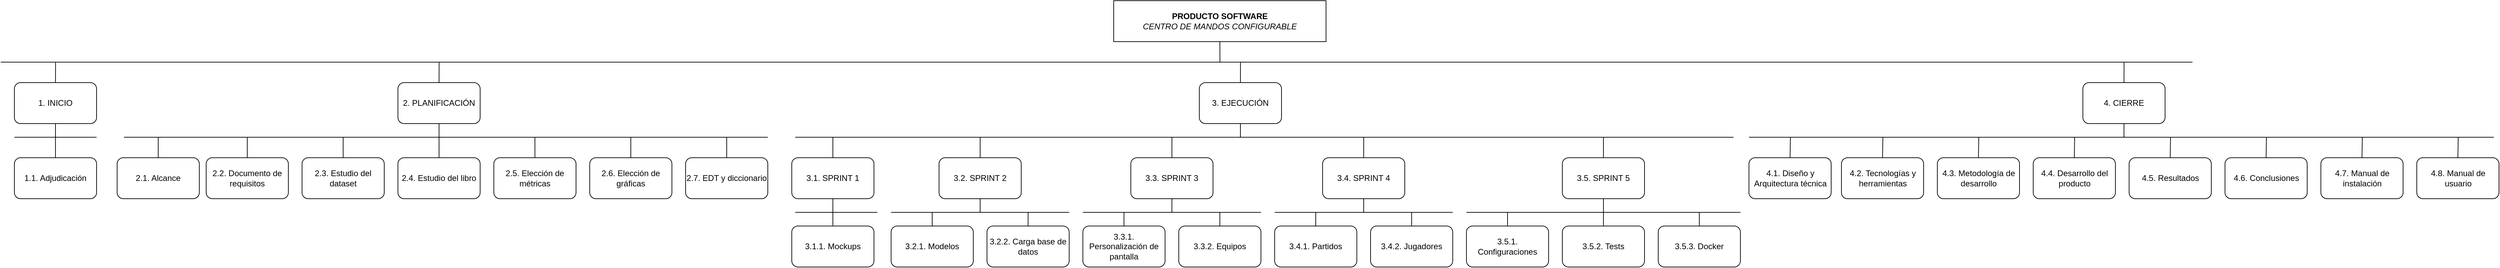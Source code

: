 <mxfile>
    <diagram id="SM9PUdg2J2tdxkY0hGLY" name="Page-1">
        <mxGraphModel dx="3237" dy="1120" grid="1" gridSize="10" guides="1" tooltips="1" connect="1" arrows="1" fold="1" page="1" pageScale="1" pageWidth="850" pageHeight="1100" math="0" shadow="0">
            <root>
                <mxCell id="0"/>
                <mxCell id="1" parent="0"/>
                <mxCell id="88" style="edgeStyle=none;shape=connector;rounded=1;html=1;exitX=0.5;exitY=0;exitDx=0;exitDy=0;labelBackgroundColor=default;strokeColor=default;fontFamily=Helvetica;fontSize=11;fontColor=default;endArrow=none;" edge="1" parent="1" source="2">
                    <mxGeometry relative="1" as="geometry">
                        <mxPoint x="200.143" y="300" as="targetPoint"/>
                    </mxGeometry>
                </mxCell>
                <mxCell id="2" value="1. INICIO" style="rounded=1;whiteSpace=wrap;html=1;" parent="1" vertex="1">
                    <mxGeometry x="140" y="330" width="120" height="60" as="geometry"/>
                </mxCell>
                <mxCell id="92" style="edgeStyle=none;shape=connector;rounded=1;html=1;exitX=0.5;exitY=1;exitDx=0;exitDy=0;labelBackgroundColor=default;strokeColor=default;fontFamily=Helvetica;fontSize=11;fontColor=default;endArrow=none;" edge="1" parent="1" source="3">
                    <mxGeometry relative="1" as="geometry">
                        <mxPoint x="1900.143" y="300" as="targetPoint"/>
                    </mxGeometry>
                </mxCell>
                <mxCell id="3" value="&lt;b&gt;PRODUCTO SOFTWARE&lt;/b&gt;&lt;br&gt;&lt;i&gt;CENTRO DE MANDOS CONFIGURABLE&lt;/i&gt;" style="rounded=0;whiteSpace=wrap;html=1;" parent="1" vertex="1">
                    <mxGeometry x="1745" y="210" width="310" height="60" as="geometry"/>
                </mxCell>
                <mxCell id="89" style="edgeStyle=none;shape=connector;rounded=1;html=1;exitX=0.5;exitY=0;exitDx=0;exitDy=0;labelBackgroundColor=default;strokeColor=default;fontFamily=Helvetica;fontSize=11;fontColor=default;endArrow=none;" edge="1" parent="1" source="4">
                    <mxGeometry relative="1" as="geometry">
                        <mxPoint x="760.143" y="300" as="targetPoint"/>
                    </mxGeometry>
                </mxCell>
                <mxCell id="4" value="2. PLANIFICACIÓN" style="rounded=1;whiteSpace=wrap;html=1;" parent="1" vertex="1">
                    <mxGeometry x="700" y="330" width="120" height="60" as="geometry"/>
                </mxCell>
                <mxCell id="55" style="edgeStyle=none;shape=connector;rounded=1;html=1;exitX=0.5;exitY=1;exitDx=0;exitDy=0;labelBackgroundColor=default;strokeColor=default;fontFamily=Helvetica;fontSize=11;fontColor=default;endArrow=none;" edge="1" parent="1" source="5">
                    <mxGeometry relative="1" as="geometry">
                        <mxPoint x="1930" y="410" as="targetPoint"/>
                    </mxGeometry>
                </mxCell>
                <mxCell id="90" style="edgeStyle=none;shape=connector;rounded=1;html=1;exitX=0.5;exitY=0;exitDx=0;exitDy=0;labelBackgroundColor=default;strokeColor=default;fontFamily=Helvetica;fontSize=11;fontColor=default;endArrow=none;" edge="1" parent="1" source="5">
                    <mxGeometry relative="1" as="geometry">
                        <mxPoint x="1930.143" y="300" as="targetPoint"/>
                    </mxGeometry>
                </mxCell>
                <mxCell id="5" value="3. EJECUCIÓN" style="rounded=1;whiteSpace=wrap;html=1;" parent="1" vertex="1">
                    <mxGeometry x="1870" y="330" width="120" height="60" as="geometry"/>
                </mxCell>
                <mxCell id="86" style="edgeStyle=none;shape=connector;rounded=1;html=1;exitX=0.5;exitY=1;exitDx=0;exitDy=0;labelBackgroundColor=default;strokeColor=default;fontFamily=Helvetica;fontSize=11;fontColor=default;endArrow=none;" edge="1" parent="1" source="6">
                    <mxGeometry relative="1" as="geometry">
                        <mxPoint x="3220" y="410" as="targetPoint"/>
                    </mxGeometry>
                </mxCell>
                <mxCell id="91" style="edgeStyle=none;shape=connector;rounded=1;html=1;exitX=0.5;exitY=0;exitDx=0;exitDy=0;labelBackgroundColor=default;strokeColor=default;fontFamily=Helvetica;fontSize=11;fontColor=default;endArrow=none;" edge="1" parent="1" source="6">
                    <mxGeometry relative="1" as="geometry">
                        <mxPoint x="3220.143" y="300" as="targetPoint"/>
                    </mxGeometry>
                </mxCell>
                <mxCell id="6" value="4. CIERRE" style="rounded=1;whiteSpace=wrap;html=1;" parent="1" vertex="1">
                    <mxGeometry x="3160" y="330" width="120" height="60" as="geometry"/>
                </mxCell>
                <mxCell id="7" value="1.1. Adjudicación" style="rounded=1;whiteSpace=wrap;html=1;" parent="1" vertex="1">
                    <mxGeometry x="140" y="440" width="120" height="60" as="geometry"/>
                </mxCell>
                <mxCell id="47" style="edgeStyle=none;shape=connector;rounded=1;html=1;exitX=0.5;exitY=0;exitDx=0;exitDy=0;labelBackgroundColor=default;strokeColor=default;fontFamily=Helvetica;fontSize=11;fontColor=default;endArrow=none;" edge="1" parent="1" source="8">
                    <mxGeometry relative="1" as="geometry">
                        <mxPoint x="350" y="410" as="targetPoint"/>
                    </mxGeometry>
                </mxCell>
                <mxCell id="8" value="2.1. Alcance" style="rounded=1;whiteSpace=wrap;html=1;" parent="1" vertex="1">
                    <mxGeometry x="290" y="440" width="120" height="60" as="geometry"/>
                </mxCell>
                <mxCell id="46" style="edgeStyle=none;shape=connector;rounded=1;html=1;exitX=0.5;exitY=0;exitDx=0;exitDy=0;labelBackgroundColor=default;strokeColor=default;fontFamily=Helvetica;fontSize=11;fontColor=default;endArrow=none;" edge="1" parent="1" source="9">
                    <mxGeometry relative="1" as="geometry">
                        <mxPoint x="480" y="410" as="targetPoint"/>
                    </mxGeometry>
                </mxCell>
                <mxCell id="9" value="2.2. Documento de requisitos" style="rounded=1;whiteSpace=wrap;html=1;" parent="1" vertex="1">
                    <mxGeometry x="420" y="440" width="120" height="60" as="geometry"/>
                </mxCell>
                <mxCell id="10" value="2.3. Estudio del dataset" style="rounded=1;whiteSpace=wrap;html=1;" parent="1" vertex="1">
                    <mxGeometry x="560" y="440" width="120" height="60" as="geometry"/>
                </mxCell>
                <mxCell id="11" value="2.4. Estudio del libro" style="rounded=1;whiteSpace=wrap;html=1;" parent="1" vertex="1">
                    <mxGeometry x="700" y="440" width="120" height="60" as="geometry"/>
                </mxCell>
                <mxCell id="48" style="edgeStyle=none;shape=connector;rounded=1;html=1;exitX=0.5;exitY=0;exitDx=0;exitDy=0;labelBackgroundColor=default;strokeColor=default;fontFamily=Helvetica;fontSize=11;fontColor=default;endArrow=none;" edge="1" parent="1" source="12">
                    <mxGeometry relative="1" as="geometry">
                        <mxPoint x="900" y="410" as="targetPoint"/>
                    </mxGeometry>
                </mxCell>
                <mxCell id="12" value="2.5. Elección de métricas" style="rounded=1;whiteSpace=wrap;html=1;" parent="1" vertex="1">
                    <mxGeometry x="840" y="440" width="120" height="60" as="geometry"/>
                </mxCell>
                <mxCell id="49" style="edgeStyle=none;shape=connector;rounded=1;html=1;exitX=0.5;exitY=0;exitDx=0;exitDy=0;labelBackgroundColor=default;strokeColor=default;fontFamily=Helvetica;fontSize=11;fontColor=default;endArrow=none;" edge="1" parent="1" source="13">
                    <mxGeometry relative="1" as="geometry">
                        <mxPoint x="1040" y="410" as="targetPoint"/>
                    </mxGeometry>
                </mxCell>
                <mxCell id="13" value="2.6. Elección de gráficas" style="rounded=1;whiteSpace=wrap;html=1;" parent="1" vertex="1">
                    <mxGeometry x="980" y="440" width="120" height="60" as="geometry"/>
                </mxCell>
                <mxCell id="50" style="edgeStyle=none;shape=connector;rounded=1;html=1;exitX=0.5;exitY=0;exitDx=0;exitDy=0;labelBackgroundColor=default;strokeColor=default;fontFamily=Helvetica;fontSize=11;fontColor=default;endArrow=none;" edge="1" parent="1" source="14">
                    <mxGeometry relative="1" as="geometry">
                        <mxPoint x="1180" y="410" as="targetPoint"/>
                    </mxGeometry>
                </mxCell>
                <mxCell id="14" value="2.7. EDT y diccionario" style="rounded=1;whiteSpace=wrap;html=1;" parent="1" vertex="1">
                    <mxGeometry x="1120" y="440" width="120" height="60" as="geometry"/>
                </mxCell>
                <mxCell id="52" style="edgeStyle=none;shape=connector;rounded=1;html=1;exitX=0.5;exitY=0;exitDx=0;exitDy=0;labelBackgroundColor=default;strokeColor=default;fontFamily=Helvetica;fontSize=11;fontColor=default;endArrow=none;" edge="1" parent="1" source="15">
                    <mxGeometry relative="1" as="geometry">
                        <mxPoint x="1335" y="410" as="targetPoint"/>
                    </mxGeometry>
                </mxCell>
                <mxCell id="15" value="3.1. SPRINT 1" style="rounded=1;whiteSpace=wrap;html=1;" parent="1" vertex="1">
                    <mxGeometry x="1275" y="440" width="120" height="60" as="geometry"/>
                </mxCell>
                <mxCell id="53" style="edgeStyle=none;shape=connector;rounded=1;html=1;exitX=0.5;exitY=0;exitDx=0;exitDy=0;labelBackgroundColor=default;strokeColor=default;fontFamily=Helvetica;fontSize=11;fontColor=default;endArrow=none;" edge="1" parent="1" source="16">
                    <mxGeometry relative="1" as="geometry">
                        <mxPoint x="1550" y="410" as="targetPoint"/>
                    </mxGeometry>
                </mxCell>
                <mxCell id="65" style="edgeStyle=none;shape=connector;rounded=1;html=1;exitX=0.5;exitY=1;exitDx=0;exitDy=0;labelBackgroundColor=default;strokeColor=default;fontFamily=Helvetica;fontSize=11;fontColor=default;endArrow=none;" edge="1" parent="1" source="16">
                    <mxGeometry relative="1" as="geometry">
                        <mxPoint x="1550" y="520" as="targetPoint"/>
                    </mxGeometry>
                </mxCell>
                <mxCell id="16" value="3.2. SPRINT 2" style="rounded=1;whiteSpace=wrap;html=1;" parent="1" vertex="1">
                    <mxGeometry x="1490" y="440" width="120" height="60" as="geometry"/>
                </mxCell>
                <mxCell id="54" style="edgeStyle=none;shape=connector;rounded=1;html=1;exitX=0.5;exitY=0;exitDx=0;exitDy=0;labelBackgroundColor=default;strokeColor=default;fontFamily=Helvetica;fontSize=11;fontColor=default;endArrow=none;" edge="1" parent="1" source="17">
                    <mxGeometry relative="1" as="geometry">
                        <mxPoint x="1830" y="410" as="targetPoint"/>
                    </mxGeometry>
                </mxCell>
                <mxCell id="67" style="edgeStyle=none;shape=connector;rounded=1;html=1;exitX=0.5;exitY=1;exitDx=0;exitDy=0;labelBackgroundColor=default;strokeColor=default;fontFamily=Helvetica;fontSize=11;fontColor=default;endArrow=none;" edge="1" parent="1" source="17">
                    <mxGeometry relative="1" as="geometry">
                        <mxPoint x="1830" y="520" as="targetPoint"/>
                    </mxGeometry>
                </mxCell>
                <mxCell id="17" value="3.3. SPRINT 3" style="rounded=1;whiteSpace=wrap;html=1;" parent="1" vertex="1">
                    <mxGeometry x="1770" y="440" width="120" height="60" as="geometry"/>
                </mxCell>
                <mxCell id="56" style="edgeStyle=none;shape=connector;rounded=1;html=1;exitX=0.5;exitY=0;exitDx=0;exitDy=0;labelBackgroundColor=default;strokeColor=default;fontFamily=Helvetica;fontSize=11;fontColor=default;endArrow=none;" edge="1" parent="1" source="18">
                    <mxGeometry relative="1" as="geometry">
                        <mxPoint x="2110" y="410" as="targetPoint"/>
                    </mxGeometry>
                </mxCell>
                <mxCell id="70" style="edgeStyle=none;shape=connector;rounded=1;html=1;exitX=0.5;exitY=1;exitDx=0;exitDy=0;labelBackgroundColor=default;strokeColor=default;fontFamily=Helvetica;fontSize=11;fontColor=default;endArrow=none;" edge="1" parent="1" source="18">
                    <mxGeometry relative="1" as="geometry">
                        <mxPoint x="2110" y="520" as="targetPoint"/>
                    </mxGeometry>
                </mxCell>
                <mxCell id="18" value="3.4. SPRINT 4" style="rounded=1;whiteSpace=wrap;html=1;" parent="1" vertex="1">
                    <mxGeometry x="2050" y="440" width="120" height="60" as="geometry"/>
                </mxCell>
                <mxCell id="57" style="edgeStyle=none;shape=connector;rounded=1;html=1;exitX=0.5;exitY=0;exitDx=0;exitDy=0;labelBackgroundColor=default;strokeColor=default;fontFamily=Helvetica;fontSize=11;fontColor=default;endArrow=none;" edge="1" parent="1" source="19">
                    <mxGeometry relative="1" as="geometry">
                        <mxPoint x="2460" y="410" as="targetPoint"/>
                    </mxGeometry>
                </mxCell>
                <mxCell id="73" style="edgeStyle=none;shape=connector;rounded=1;html=1;exitX=0.5;exitY=1;exitDx=0;exitDy=0;labelBackgroundColor=default;strokeColor=default;fontFamily=Helvetica;fontSize=11;fontColor=default;endArrow=none;" edge="1" parent="1" source="19">
                    <mxGeometry relative="1" as="geometry">
                        <mxPoint x="2460" y="520" as="targetPoint"/>
                    </mxGeometry>
                </mxCell>
                <mxCell id="19" value="3.5. SPRINT 5" style="rounded=1;whiteSpace=wrap;html=1;" parent="1" vertex="1">
                    <mxGeometry x="2400" y="440" width="120" height="60" as="geometry"/>
                </mxCell>
                <mxCell id="58" style="edgeStyle=none;shape=connector;rounded=1;html=1;exitX=0.5;exitY=0;exitDx=0;exitDy=0;entryX=0.5;entryY=1;entryDx=0;entryDy=0;labelBackgroundColor=default;strokeColor=default;fontFamily=Helvetica;fontSize=11;fontColor=default;endArrow=none;" edge="1" parent="1" source="20" target="15">
                    <mxGeometry relative="1" as="geometry"/>
                </mxCell>
                <mxCell id="20" value="3.1.1. Mockups" style="rounded=1;whiteSpace=wrap;html=1;" parent="1" vertex="1">
                    <mxGeometry x="1275" y="540" width="120" height="60" as="geometry"/>
                </mxCell>
                <mxCell id="64" style="edgeStyle=none;shape=connector;rounded=1;html=1;exitX=0.5;exitY=0;exitDx=0;exitDy=0;labelBackgroundColor=default;strokeColor=default;fontFamily=Helvetica;fontSize=11;fontColor=default;endArrow=none;" edge="1" parent="1" source="21">
                    <mxGeometry relative="1" as="geometry">
                        <mxPoint x="1480" y="520" as="targetPoint"/>
                    </mxGeometry>
                </mxCell>
                <mxCell id="21" value="3.2.1. Modelos" style="rounded=1;whiteSpace=wrap;html=1;" parent="1" vertex="1">
                    <mxGeometry x="1420" y="540" width="120" height="60" as="geometry"/>
                </mxCell>
                <mxCell id="66" style="edgeStyle=none;shape=connector;rounded=1;html=1;exitX=0.5;exitY=0;exitDx=0;exitDy=0;labelBackgroundColor=default;strokeColor=default;fontFamily=Helvetica;fontSize=11;fontColor=default;endArrow=none;" edge="1" parent="1" source="22">
                    <mxGeometry relative="1" as="geometry">
                        <mxPoint x="1620" y="520" as="targetPoint"/>
                    </mxGeometry>
                </mxCell>
                <mxCell id="22" value="3.2.2. Carga base de datos" style="rounded=1;whiteSpace=wrap;html=1;" parent="1" vertex="1">
                    <mxGeometry x="1560" y="540" width="120" height="60" as="geometry"/>
                </mxCell>
                <mxCell id="68" style="edgeStyle=none;shape=connector;rounded=1;html=1;exitX=0.5;exitY=0;exitDx=0;exitDy=0;labelBackgroundColor=default;strokeColor=default;fontFamily=Helvetica;fontSize=11;fontColor=default;endArrow=none;" edge="1" parent="1" source="23">
                    <mxGeometry relative="1" as="geometry">
                        <mxPoint x="1760" y="520" as="targetPoint"/>
                    </mxGeometry>
                </mxCell>
                <mxCell id="23" value="3.3.1. Personalización de pantalla" style="rounded=1;whiteSpace=wrap;html=1;" parent="1" vertex="1">
                    <mxGeometry x="1700" y="540" width="120" height="60" as="geometry"/>
                </mxCell>
                <mxCell id="69" style="edgeStyle=none;shape=connector;rounded=1;html=1;exitX=0.5;exitY=0;exitDx=0;exitDy=0;labelBackgroundColor=default;strokeColor=default;fontFamily=Helvetica;fontSize=11;fontColor=default;endArrow=none;" edge="1" parent="1" source="24">
                    <mxGeometry relative="1" as="geometry">
                        <mxPoint x="1900" y="520" as="targetPoint"/>
                    </mxGeometry>
                </mxCell>
                <mxCell id="24" value="3.3.2. Equipos" style="rounded=1;whiteSpace=wrap;html=1;" parent="1" vertex="1">
                    <mxGeometry x="1840" y="540" width="120" height="60" as="geometry"/>
                </mxCell>
                <mxCell id="71" style="edgeStyle=none;shape=connector;rounded=1;html=1;exitX=0.5;exitY=0;exitDx=0;exitDy=0;labelBackgroundColor=default;strokeColor=default;fontFamily=Helvetica;fontSize=11;fontColor=default;endArrow=none;" edge="1" parent="1" source="25">
                    <mxGeometry relative="1" as="geometry">
                        <mxPoint x="2040" y="520" as="targetPoint"/>
                    </mxGeometry>
                </mxCell>
                <mxCell id="25" value="3.4.1. Partidos" style="rounded=1;whiteSpace=wrap;html=1;" parent="1" vertex="1">
                    <mxGeometry x="1980" y="540" width="120" height="60" as="geometry"/>
                </mxCell>
                <mxCell id="72" style="edgeStyle=none;shape=connector;rounded=1;html=1;exitX=0.5;exitY=0;exitDx=0;exitDy=0;labelBackgroundColor=default;strokeColor=default;fontFamily=Helvetica;fontSize=11;fontColor=default;endArrow=none;" edge="1" parent="1" source="26">
                    <mxGeometry relative="1" as="geometry">
                        <mxPoint x="2180" y="520" as="targetPoint"/>
                    </mxGeometry>
                </mxCell>
                <mxCell id="26" value="3.4.2. Jugadores" style="rounded=1;whiteSpace=wrap;html=1;" parent="1" vertex="1">
                    <mxGeometry x="2120" y="540" width="120" height="60" as="geometry"/>
                </mxCell>
                <mxCell id="75" style="edgeStyle=none;shape=connector;rounded=1;html=1;exitX=0.5;exitY=0;exitDx=0;exitDy=0;labelBackgroundColor=default;strokeColor=default;fontFamily=Helvetica;fontSize=11;fontColor=default;endArrow=none;" edge="1" parent="1" source="27">
                    <mxGeometry relative="1" as="geometry">
                        <mxPoint x="2320" y="520" as="targetPoint"/>
                    </mxGeometry>
                </mxCell>
                <mxCell id="27" value="3.5.1. Configuraciones" style="rounded=1;whiteSpace=wrap;html=1;" parent="1" vertex="1">
                    <mxGeometry x="2260" y="540" width="120" height="60" as="geometry"/>
                </mxCell>
                <mxCell id="74" style="edgeStyle=none;shape=connector;rounded=1;html=1;exitX=0.5;exitY=0;exitDx=0;exitDy=0;labelBackgroundColor=default;strokeColor=default;fontFamily=Helvetica;fontSize=11;fontColor=default;endArrow=none;" edge="1" parent="1" source="28">
                    <mxGeometry relative="1" as="geometry">
                        <mxPoint x="2460" y="520" as="targetPoint"/>
                    </mxGeometry>
                </mxCell>
                <mxCell id="28" value="3.5.2. Tests" style="rounded=1;whiteSpace=wrap;html=1;" parent="1" vertex="1">
                    <mxGeometry x="2400" y="540" width="120" height="60" as="geometry"/>
                </mxCell>
                <mxCell id="76" style="edgeStyle=none;shape=connector;rounded=1;html=1;exitX=0.5;exitY=0;exitDx=0;exitDy=0;labelBackgroundColor=default;strokeColor=default;fontFamily=Helvetica;fontSize=11;fontColor=default;endArrow=none;" edge="1" parent="1" source="29">
                    <mxGeometry relative="1" as="geometry">
                        <mxPoint x="2600" y="520" as="targetPoint"/>
                    </mxGeometry>
                </mxCell>
                <mxCell id="29" value="3.5.3. Docker" style="rounded=1;whiteSpace=wrap;html=1;" parent="1" vertex="1">
                    <mxGeometry x="2540" y="540" width="120" height="60" as="geometry"/>
                </mxCell>
                <mxCell id="78" style="edgeStyle=none;shape=connector;rounded=1;html=1;exitX=0.5;exitY=0;exitDx=0;exitDy=0;labelBackgroundColor=default;strokeColor=default;fontFamily=Helvetica;fontSize=11;fontColor=default;endArrow=none;" edge="1" parent="1" source="30">
                    <mxGeometry relative="1" as="geometry">
                        <mxPoint x="2733" y="410" as="targetPoint"/>
                    </mxGeometry>
                </mxCell>
                <mxCell id="30" value="4.1. Diseño y Arquitectura técnica" style="rounded=1;whiteSpace=wrap;html=1;" parent="1" vertex="1">
                    <mxGeometry x="2672.5" y="440" width="120" height="60" as="geometry"/>
                </mxCell>
                <mxCell id="79" style="edgeStyle=none;shape=connector;rounded=1;html=1;exitX=0.5;exitY=0;exitDx=0;exitDy=0;labelBackgroundColor=default;strokeColor=default;fontFamily=Helvetica;fontSize=11;fontColor=default;endArrow=none;" edge="1" parent="1" source="31">
                    <mxGeometry relative="1" as="geometry">
                        <mxPoint x="2868" y="410" as="targetPoint"/>
                    </mxGeometry>
                </mxCell>
                <mxCell id="31" value="4.2. Tecnologías y herramientas" style="rounded=1;whiteSpace=wrap;html=1;" parent="1" vertex="1">
                    <mxGeometry x="2807.5" y="440" width="120" height="60" as="geometry"/>
                </mxCell>
                <mxCell id="80" style="edgeStyle=none;shape=connector;rounded=1;html=1;exitX=0.5;exitY=0;exitDx=0;exitDy=0;labelBackgroundColor=default;strokeColor=default;fontFamily=Helvetica;fontSize=11;fontColor=default;endArrow=none;" edge="1" parent="1" source="32">
                    <mxGeometry relative="1" as="geometry">
                        <mxPoint x="3008" y="410" as="targetPoint"/>
                    </mxGeometry>
                </mxCell>
                <mxCell id="32" value="4.3. Metodología de desarrollo" style="rounded=1;whiteSpace=wrap;html=1;" parent="1" vertex="1">
                    <mxGeometry x="2947.5" y="440" width="120" height="60" as="geometry"/>
                </mxCell>
                <mxCell id="81" style="edgeStyle=none;shape=connector;rounded=1;html=1;exitX=0.5;exitY=0;exitDx=0;exitDy=0;labelBackgroundColor=default;strokeColor=default;fontFamily=Helvetica;fontSize=11;fontColor=default;endArrow=none;" edge="1" parent="1" source="33">
                    <mxGeometry relative="1" as="geometry">
                        <mxPoint x="3148" y="410" as="targetPoint"/>
                    </mxGeometry>
                </mxCell>
                <mxCell id="33" value="4.4. Desarrollo del producto" style="rounded=1;whiteSpace=wrap;html=1;" parent="1" vertex="1">
                    <mxGeometry x="3087.5" y="440" width="120" height="60" as="geometry"/>
                </mxCell>
                <mxCell id="82" style="edgeStyle=none;shape=connector;rounded=1;html=1;exitX=0.5;exitY=0;exitDx=0;exitDy=0;labelBackgroundColor=default;strokeColor=default;fontFamily=Helvetica;fontSize=11;fontColor=default;endArrow=none;" edge="1" parent="1" source="34">
                    <mxGeometry relative="1" as="geometry">
                        <mxPoint x="3288" y="410" as="targetPoint"/>
                    </mxGeometry>
                </mxCell>
                <mxCell id="34" value="4.5. Resultados" style="rounded=1;whiteSpace=wrap;html=1;" parent="1" vertex="1">
                    <mxGeometry x="3227.5" y="440" width="120" height="60" as="geometry"/>
                </mxCell>
                <mxCell id="83" style="edgeStyle=none;shape=connector;rounded=1;html=1;exitX=0.5;exitY=0;exitDx=0;exitDy=0;labelBackgroundColor=default;strokeColor=default;fontFamily=Helvetica;fontSize=11;fontColor=default;endArrow=none;" edge="1" parent="1" source="35">
                    <mxGeometry relative="1" as="geometry">
                        <mxPoint x="3428" y="410" as="targetPoint"/>
                    </mxGeometry>
                </mxCell>
                <mxCell id="35" value="4.6. Conclusiones" style="rounded=1;whiteSpace=wrap;html=1;" parent="1" vertex="1">
                    <mxGeometry x="3367.5" y="440" width="120" height="60" as="geometry"/>
                </mxCell>
                <mxCell id="84" style="edgeStyle=none;shape=connector;rounded=1;html=1;exitX=0.5;exitY=0;exitDx=0;exitDy=0;labelBackgroundColor=default;strokeColor=default;fontFamily=Helvetica;fontSize=11;fontColor=default;endArrow=none;" edge="1" parent="1" source="36">
                    <mxGeometry relative="1" as="geometry">
                        <mxPoint x="3568" y="410" as="targetPoint"/>
                    </mxGeometry>
                </mxCell>
                <mxCell id="36" value="4.7. Manual de instalación" style="rounded=1;whiteSpace=wrap;html=1;" parent="1" vertex="1">
                    <mxGeometry x="3507.5" y="440" width="120" height="60" as="geometry"/>
                </mxCell>
                <mxCell id="85" style="edgeStyle=none;shape=connector;rounded=1;html=1;exitX=0.5;exitY=0;exitDx=0;exitDy=0;labelBackgroundColor=default;strokeColor=default;fontFamily=Helvetica;fontSize=11;fontColor=default;endArrow=none;" edge="1" parent="1" source="37">
                    <mxGeometry relative="1" as="geometry">
                        <mxPoint x="3708" y="410" as="targetPoint"/>
                    </mxGeometry>
                </mxCell>
                <mxCell id="37" value="4.8. Manual de usuario" style="rounded=1;whiteSpace=wrap;html=1;" parent="1" vertex="1">
                    <mxGeometry x="3647.5" y="440" width="120" height="60" as="geometry"/>
                </mxCell>
                <mxCell id="38" value="" style="endArrow=none;html=1;" edge="1" parent="1">
                    <mxGeometry width="50" height="50" relative="1" as="geometry">
                        <mxPoint x="140" y="410" as="sourcePoint"/>
                        <mxPoint x="260" y="410" as="targetPoint"/>
                    </mxGeometry>
                </mxCell>
                <mxCell id="39" value="" style="endArrow=none;html=1;exitX=0.5;exitY=1;exitDx=0;exitDy=0;" edge="1" parent="1" source="2" target="7">
                    <mxGeometry width="50" height="50" relative="1" as="geometry">
                        <mxPoint x="150" y="420" as="sourcePoint"/>
                        <mxPoint x="270" y="420" as="targetPoint"/>
                    </mxGeometry>
                </mxCell>
                <mxCell id="40" value="" style="endArrow=none;html=1;" edge="1" parent="1">
                    <mxGeometry width="50" height="50" relative="1" as="geometry">
                        <mxPoint x="300" y="410" as="sourcePoint"/>
                        <mxPoint x="1240" y="410" as="targetPoint"/>
                    </mxGeometry>
                </mxCell>
                <mxCell id="41" value="" style="endArrow=none;html=1;entryX=0.5;entryY=1;entryDx=0;entryDy=0;exitX=0.5;exitY=0;exitDx=0;exitDy=0;" edge="1" parent="1" source="11" target="4">
                    <mxGeometry width="50" height="50" relative="1" as="geometry">
                        <mxPoint x="170" y="440" as="sourcePoint"/>
                        <mxPoint x="290" y="440" as="targetPoint"/>
                    </mxGeometry>
                </mxCell>
                <mxCell id="42" value="" style="endArrow=none;html=1;entryX=0.5;entryY=0;entryDx=0;entryDy=0;" edge="1" parent="1" target="10">
                    <mxGeometry width="50" height="50" relative="1" as="geometry">
                        <mxPoint x="620" y="410" as="sourcePoint"/>
                        <mxPoint x="770" y="400" as="targetPoint"/>
                    </mxGeometry>
                </mxCell>
                <mxCell id="51" value="" style="endArrow=none;html=1;" edge="1" parent="1">
                    <mxGeometry width="50" height="50" relative="1" as="geometry">
                        <mxPoint x="1280" y="410" as="sourcePoint"/>
                        <mxPoint x="2650" y="410" as="targetPoint"/>
                    </mxGeometry>
                </mxCell>
                <mxCell id="59" value="" style="endArrow=none;html=1;rounded=1;labelBackgroundColor=default;strokeColor=default;fontFamily=Helvetica;fontSize=11;fontColor=default;shape=connector;" edge="1" parent="1">
                    <mxGeometry width="50" height="50" relative="1" as="geometry">
                        <mxPoint x="1280" y="520" as="sourcePoint"/>
                        <mxPoint x="1400" y="520" as="targetPoint"/>
                    </mxGeometry>
                </mxCell>
                <mxCell id="60" value="" style="endArrow=none;html=1;rounded=1;labelBackgroundColor=default;strokeColor=default;fontFamily=Helvetica;fontSize=11;fontColor=default;shape=connector;" edge="1" parent="1">
                    <mxGeometry width="50" height="50" relative="1" as="geometry">
                        <mxPoint x="1420" y="520" as="sourcePoint"/>
                        <mxPoint x="1680" y="520" as="targetPoint"/>
                    </mxGeometry>
                </mxCell>
                <mxCell id="61" value="" style="endArrow=none;html=1;rounded=1;labelBackgroundColor=default;strokeColor=default;fontFamily=Helvetica;fontSize=11;fontColor=default;shape=connector;" edge="1" parent="1">
                    <mxGeometry width="50" height="50" relative="1" as="geometry">
                        <mxPoint x="1700" y="520" as="sourcePoint"/>
                        <mxPoint x="1960" y="520" as="targetPoint"/>
                    </mxGeometry>
                </mxCell>
                <mxCell id="62" value="" style="endArrow=none;html=1;rounded=1;labelBackgroundColor=default;strokeColor=default;fontFamily=Helvetica;fontSize=11;fontColor=default;shape=connector;" edge="1" parent="1">
                    <mxGeometry width="50" height="50" relative="1" as="geometry">
                        <mxPoint x="1980" y="520" as="sourcePoint"/>
                        <mxPoint x="2240" y="520" as="targetPoint"/>
                    </mxGeometry>
                </mxCell>
                <mxCell id="63" value="" style="endArrow=none;html=1;rounded=1;labelBackgroundColor=default;strokeColor=default;fontFamily=Helvetica;fontSize=11;fontColor=default;shape=connector;" edge="1" parent="1">
                    <mxGeometry width="50" height="50" relative="1" as="geometry">
                        <mxPoint x="2260" y="520" as="sourcePoint"/>
                        <mxPoint x="2660" y="520" as="targetPoint"/>
                    </mxGeometry>
                </mxCell>
                <mxCell id="77" value="" style="endArrow=none;html=1;" edge="1" parent="1">
                    <mxGeometry width="50" height="50" relative="1" as="geometry">
                        <mxPoint x="2672.5" y="410" as="sourcePoint"/>
                        <mxPoint x="3760" y="410" as="targetPoint"/>
                    </mxGeometry>
                </mxCell>
                <mxCell id="87" value="" style="endArrow=none;html=1;" edge="1" parent="1">
                    <mxGeometry width="50" height="50" relative="1" as="geometry">
                        <mxPoint x="120" y="300" as="sourcePoint"/>
                        <mxPoint x="3320" y="300" as="targetPoint"/>
                        <Array as="points">
                            <mxPoint x="1720" y="300"/>
                        </Array>
                    </mxGeometry>
                </mxCell>
            </root>
        </mxGraphModel>
    </diagram>
</mxfile>